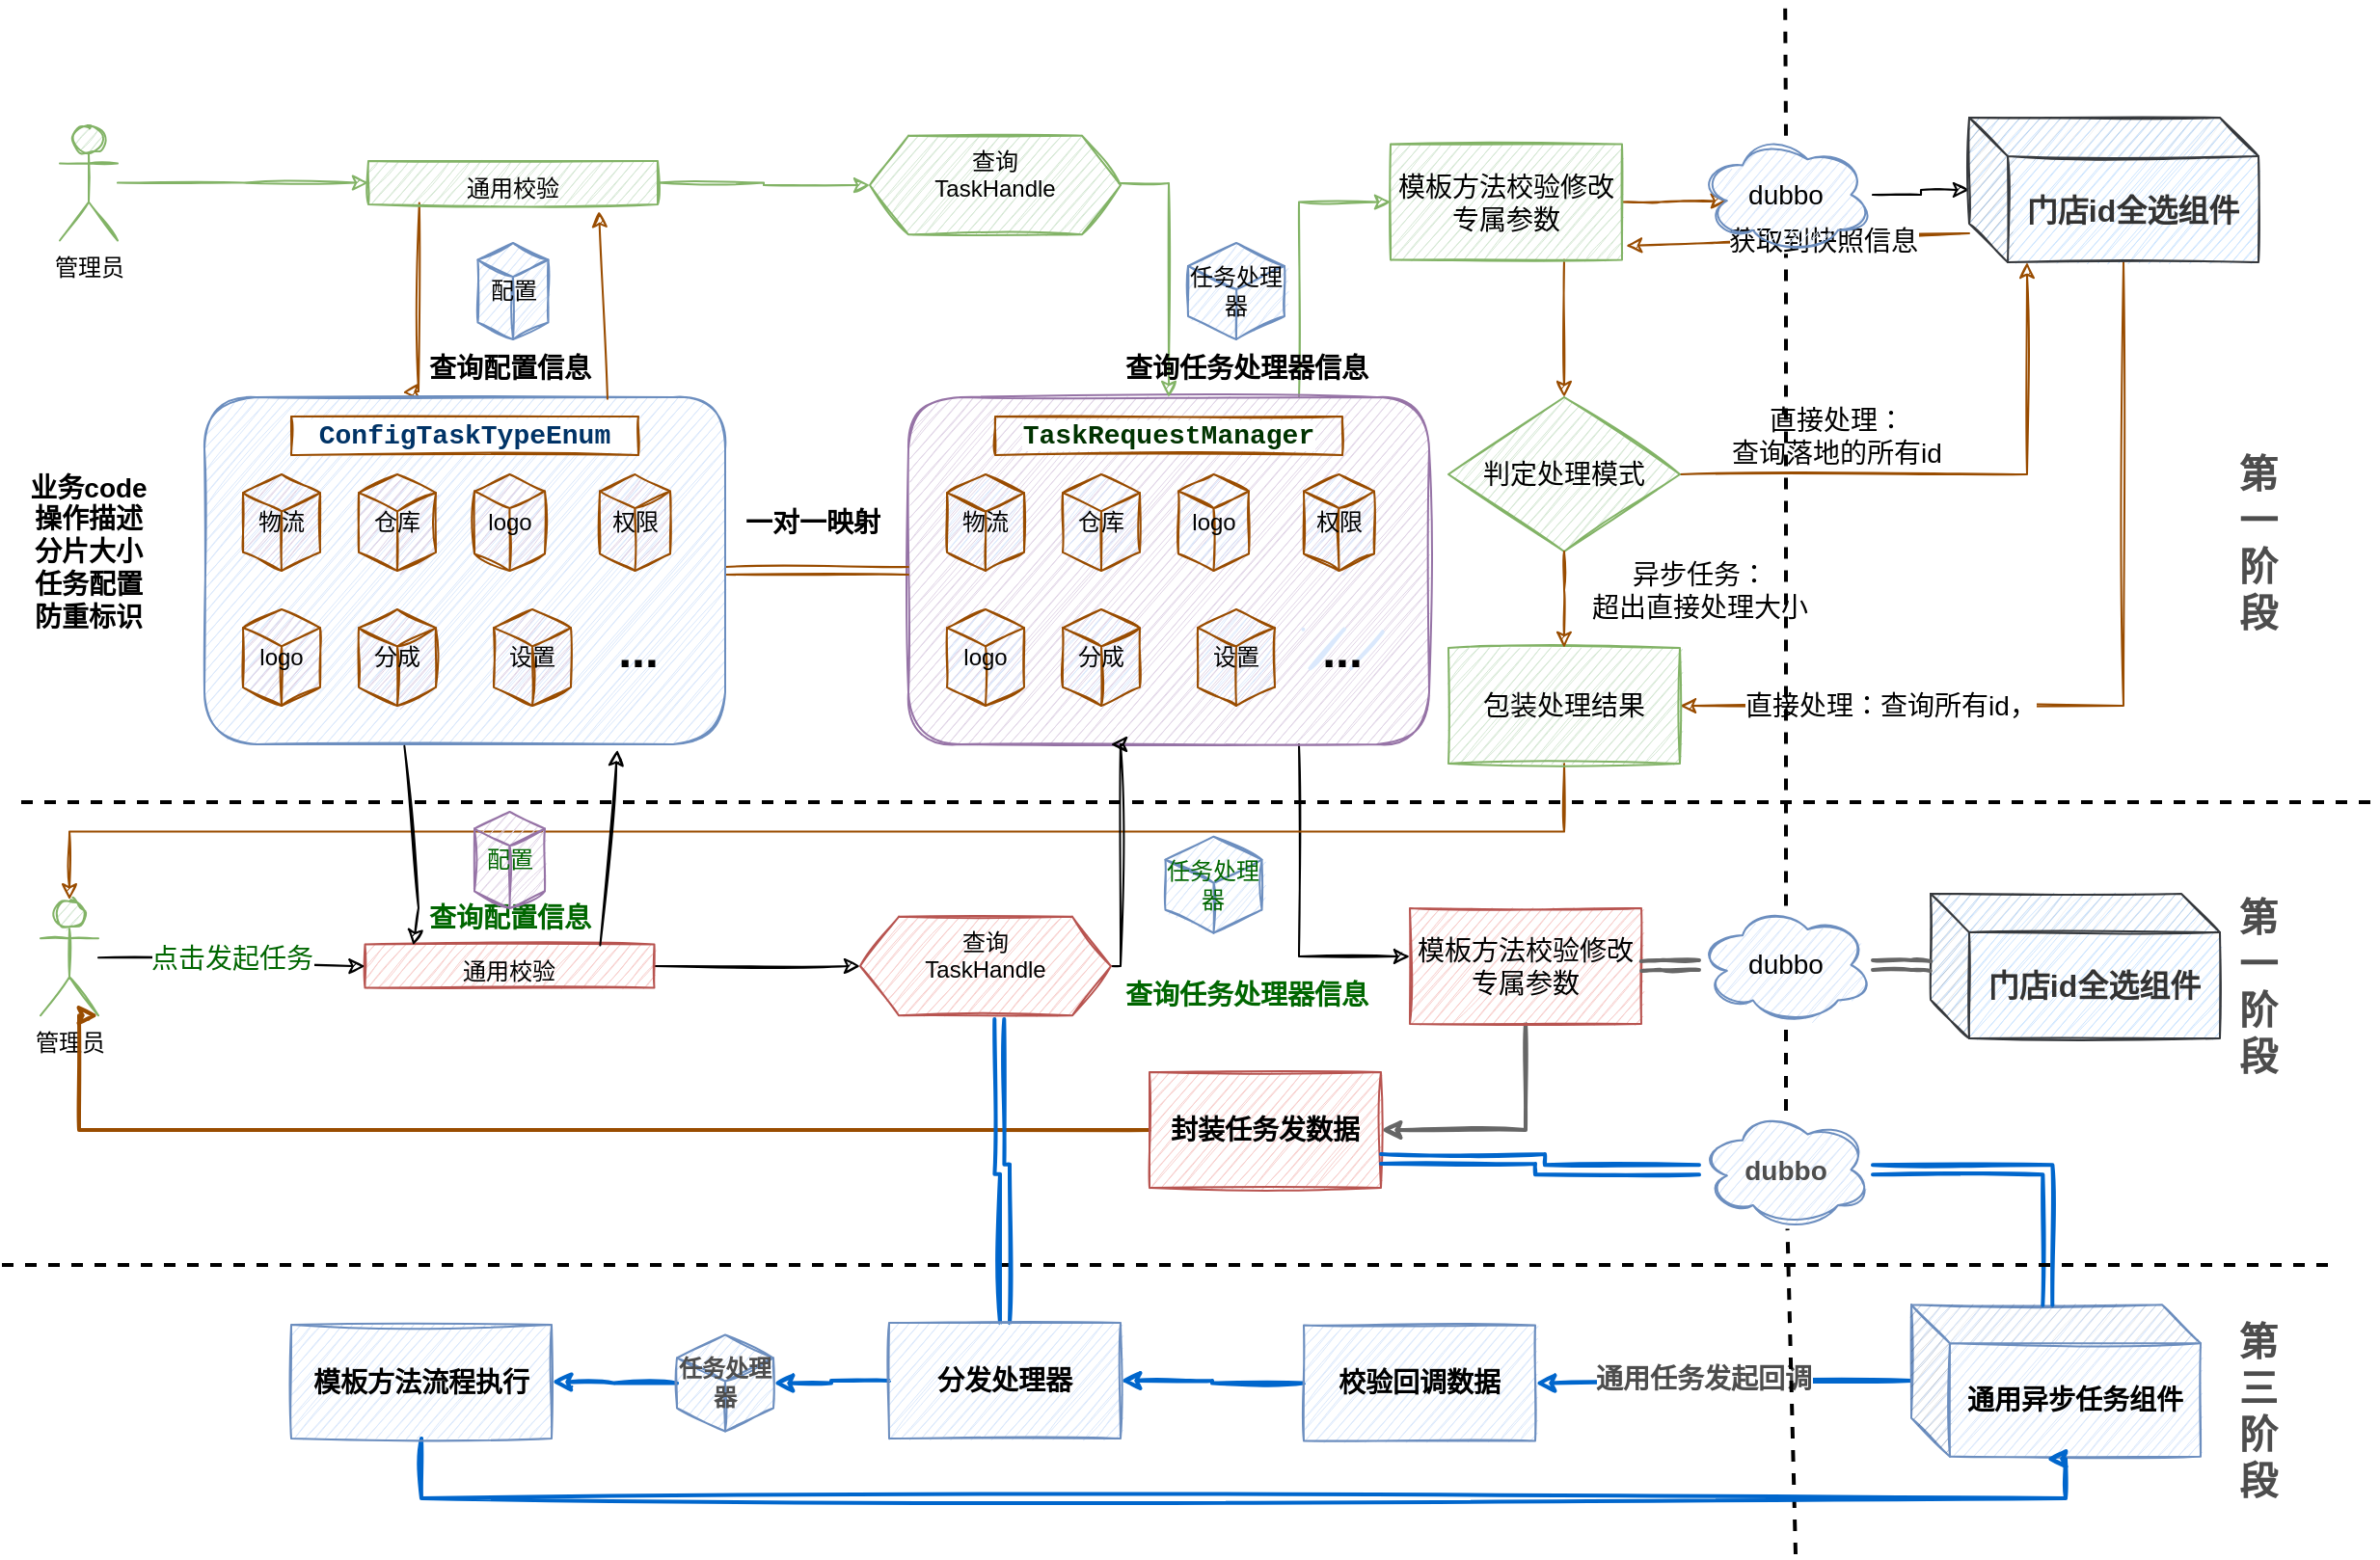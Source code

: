 <mxfile version="14.2.9" type="github">
  <diagram id="Q9xe0dv9tIUsfLBFdXYE" name="第 1 页">
    <mxGraphModel dx="1185" dy="556" grid="1" gridSize="10" guides="1" tooltips="1" connect="1" arrows="1" fold="1" page="1" pageScale="1" pageWidth="827" pageHeight="1169" math="0" shadow="0">
      <root>
        <mxCell id="0" />
        <mxCell id="1" parent="0" />
        <mxCell id="CNCv2UfuMe8m7gtDJGFs-4" value="" style="edgeStyle=orthogonalEdgeStyle;rounded=0;sketch=1;orthogonalLoop=1;jettySize=auto;html=1;strokeColor=#82b366;fillColor=#d5e8d4;" edge="1" parent="1" source="CNCv2UfuMe8m7gtDJGFs-1" target="CNCv2UfuMe8m7gtDJGFs-3">
          <mxGeometry relative="1" as="geometry" />
        </mxCell>
        <mxCell id="CNCv2UfuMe8m7gtDJGFs-1" value="管理员" style="shape=umlActor;verticalLabelPosition=bottom;verticalAlign=top;html=1;outlineConnect=0;sketch=1;strokeColor=#82b366;fillColor=#d5e8d4;" vertex="1" parent="1">
          <mxGeometry x="60" y="178.75" width="30" height="60" as="geometry" />
        </mxCell>
        <mxCell id="CNCv2UfuMe8m7gtDJGFs-17" value="" style="edgeStyle=orthogonalEdgeStyle;rounded=0;sketch=1;orthogonalLoop=1;jettySize=auto;html=1;fontSize=25;strokeColor=#82b366;fillColor=#d5e8d4;" edge="1" parent="1" source="CNCv2UfuMe8m7gtDJGFs-3" target="CNCv2UfuMe8m7gtDJGFs-16">
          <mxGeometry relative="1" as="geometry" />
        </mxCell>
        <mxCell id="CNCv2UfuMe8m7gtDJGFs-34" style="rounded=0;sketch=1;orthogonalLoop=1;jettySize=auto;html=1;fontSize=14;entryX=0.381;entryY=-0.014;entryDx=0;entryDy=0;entryPerimeter=0;exitX=0.176;exitY=0.964;exitDx=0;exitDy=0;exitPerimeter=0;strokeColor=#994C00;" edge="1" parent="1" source="CNCv2UfuMe8m7gtDJGFs-3" target="CNCv2UfuMe8m7gtDJGFs-21">
          <mxGeometry relative="1" as="geometry">
            <Array as="points">
              <mxPoint x="246" y="317" />
            </Array>
          </mxGeometry>
        </mxCell>
        <mxCell id="CNCv2UfuMe8m7gtDJGFs-3" value="通用校验" style="whiteSpace=wrap;html=1;verticalAlign=top;sketch=1;strokeColor=#82b366;fillColor=#d5e8d4;" vertex="1" parent="1">
          <mxGeometry x="220" y="197.5" width="150" height="22.5" as="geometry" />
        </mxCell>
        <mxCell id="CNCv2UfuMe8m7gtDJGFs-39" style="edgeStyle=orthogonalEdgeStyle;rounded=0;sketch=1;orthogonalLoop=1;jettySize=auto;html=1;fontSize=14;exitX=0.75;exitY=0;exitDx=0;exitDy=0;entryX=0;entryY=0.5;entryDx=0;entryDy=0;strokeColor=#82b366;fillColor=#d5e8d4;" edge="1" parent="1" source="CNCv2UfuMe8m7gtDJGFs-5" target="CNCv2UfuMe8m7gtDJGFs-42">
          <mxGeometry relative="1" as="geometry">
            <mxPoint x="703" y="210" as="targetPoint" />
          </mxGeometry>
        </mxCell>
        <mxCell id="CNCv2UfuMe8m7gtDJGFs-95" style="edgeStyle=orthogonalEdgeStyle;rounded=0;sketch=1;orthogonalLoop=1;jettySize=auto;html=1;exitX=0.75;exitY=1;exitDx=0;exitDy=0;fontSize=14;entryX=0;entryY=0.417;entryDx=0;entryDy=0;entryPerimeter=0;fontColor=#006600;labelBorderColor=none;" edge="1" parent="1" source="CNCv2UfuMe8m7gtDJGFs-5" target="CNCv2UfuMe8m7gtDJGFs-96">
          <mxGeometry relative="1" as="geometry">
            <mxPoint x="702.5" y="600" as="targetPoint" />
          </mxGeometry>
        </mxCell>
        <mxCell id="CNCv2UfuMe8m7gtDJGFs-5" value="" style="rounded=1;whiteSpace=wrap;html=1;sketch=1;fillColor=#e1d5e7;strokeColor=#9673a6;" vertex="1" parent="1">
          <mxGeometry x="500" y="320" width="270" height="180" as="geometry" />
        </mxCell>
        <mxCell id="CNCv2UfuMe8m7gtDJGFs-6" value="&lt;pre style=&quot;font-family: &amp;#34;courier new&amp;#34; , monospace ; font-size: 10.5pt&quot;&gt;&lt;span style=&quot;background-color: rgb(255 , 255 , 255)&quot;&gt;&lt;font color=&quot;#003300&quot;&gt;&lt;b&gt;TaskRequestManager&lt;/b&gt;&lt;/font&gt;&lt;/span&gt;&lt;/pre&gt;" style="text;html=1;fillColor=none;align=center;verticalAlign=middle;whiteSpace=wrap;rounded=0;sketch=1;strokeColor=#994C00;" vertex="1" parent="1">
          <mxGeometry x="545" y="330" width="180" height="20" as="geometry" />
        </mxCell>
        <mxCell id="CNCv2UfuMe8m7gtDJGFs-7" value="物流" style="html=1;whiteSpace=wrap;shape=isoCube2;backgroundOutline=1;isoAngle=15;sketch=1;fillColor=#dae8fc;strokeColor=#994C00;" vertex="1" parent="1">
          <mxGeometry x="520" y="360" width="40" height="50" as="geometry" />
        </mxCell>
        <mxCell id="CNCv2UfuMe8m7gtDJGFs-8" value="仓库" style="html=1;whiteSpace=wrap;shape=isoCube2;backgroundOutline=1;isoAngle=15;sketch=1;fillColor=#dae8fc;strokeColor=#994C00;" vertex="1" parent="1">
          <mxGeometry x="580" y="360" width="40" height="50" as="geometry" />
        </mxCell>
        <mxCell id="CNCv2UfuMe8m7gtDJGFs-9" value="logo" style="html=1;whiteSpace=wrap;shape=isoCube2;backgroundOutline=1;isoAngle=15;sketch=1;fillColor=#dae8fc;strokeColor=#994C00;" vertex="1" parent="1">
          <mxGeometry x="640" y="360" width="36.5" height="50" as="geometry" />
        </mxCell>
        <mxCell id="CNCv2UfuMe8m7gtDJGFs-10" value="logo" style="html=1;whiteSpace=wrap;shape=isoCube2;backgroundOutline=1;isoAngle=15;sketch=1;fillColor=#dae8fc;strokeColor=#994C00;" vertex="1" parent="1">
          <mxGeometry x="520" y="430" width="40" height="50" as="geometry" />
        </mxCell>
        <mxCell id="CNCv2UfuMe8m7gtDJGFs-11" value="分成" style="html=1;whiteSpace=wrap;shape=isoCube2;backgroundOutline=1;isoAngle=15;sketch=1;fillColor=#dae8fc;strokeColor=#994C00;" vertex="1" parent="1">
          <mxGeometry x="580" y="430" width="40" height="50" as="geometry" />
        </mxCell>
        <mxCell id="CNCv2UfuMe8m7gtDJGFs-12" value="设置" style="html=1;whiteSpace=wrap;shape=isoCube2;backgroundOutline=1;isoAngle=15;sketch=1;fillColor=#dae8fc;strokeColor=#994C00;" vertex="1" parent="1">
          <mxGeometry x="650" y="430" width="40" height="50" as="geometry" />
        </mxCell>
        <mxCell id="CNCv2UfuMe8m7gtDJGFs-13" value="..." style="text;html=1;fillColor=#dae8fc;align=center;verticalAlign=middle;whiteSpace=wrap;rounded=0;sketch=1;strokeWidth=4;fontStyle=1;fontSize=25;" vertex="1" parent="1">
          <mxGeometry x="705" y="440" width="40" height="20" as="geometry" />
        </mxCell>
        <mxCell id="CNCv2UfuMe8m7gtDJGFs-15" value="权限" style="html=1;whiteSpace=wrap;shape=isoCube2;backgroundOutline=1;isoAngle=15;sketch=1;fillColor=#dae8fc;strokeColor=#994C00;" vertex="1" parent="1">
          <mxGeometry x="705" y="360" width="36.5" height="50" as="geometry" />
        </mxCell>
        <mxCell id="CNCv2UfuMe8m7gtDJGFs-18" style="edgeStyle=orthogonalEdgeStyle;rounded=0;sketch=1;orthogonalLoop=1;jettySize=auto;html=1;fontSize=25;strokeColor=#82b366;fillColor=#d5e8d4;" edge="1" parent="1" source="CNCv2UfuMe8m7gtDJGFs-16" target="CNCv2UfuMe8m7gtDJGFs-5">
          <mxGeometry relative="1" as="geometry">
            <Array as="points">
              <mxPoint x="635" y="209" />
            </Array>
          </mxGeometry>
        </mxCell>
        <mxCell id="CNCv2UfuMe8m7gtDJGFs-16" value="查询&lt;br&gt;TaskHandle" style="shape=hexagon;perimeter=hexagonPerimeter2;whiteSpace=wrap;html=1;fixedSize=1;verticalAlign=top;sketch=1;strokeColor=#82b366;fillColor=#d5e8d4;" vertex="1" parent="1">
          <mxGeometry x="480" y="184.38" width="130" height="51.25" as="geometry" />
        </mxCell>
        <mxCell id="CNCv2UfuMe8m7gtDJGFs-32" style="edgeStyle=orthogonalEdgeStyle;rounded=0;sketch=1;orthogonalLoop=1;jettySize=auto;html=1;entryX=0;entryY=0.5;entryDx=0;entryDy=0;fontSize=14;shape=link;strokeColor=#994C00;" edge="1" parent="1" source="CNCv2UfuMe8m7gtDJGFs-21" target="CNCv2UfuMe8m7gtDJGFs-5">
          <mxGeometry relative="1" as="geometry" />
        </mxCell>
        <mxCell id="CNCv2UfuMe8m7gtDJGFs-21" value="" style="rounded=1;whiteSpace=wrap;html=1;sketch=1;fillColor=#dae8fc;strokeColor=#6c8ebf;" vertex="1" parent="1">
          <mxGeometry x="135" y="320" width="270" height="180" as="geometry" />
        </mxCell>
        <mxCell id="CNCv2UfuMe8m7gtDJGFs-35" style="edgeStyle=none;rounded=0;sketch=1;orthogonalLoop=1;jettySize=auto;html=1;entryX=0.797;entryY=1.155;entryDx=0;entryDy=0;fontSize=14;entryPerimeter=0;exitX=0.774;exitY=0.005;exitDx=0;exitDy=0;exitPerimeter=0;strokeColor=#994C00;" edge="1" parent="1" source="CNCv2UfuMe8m7gtDJGFs-21" target="CNCv2UfuMe8m7gtDJGFs-3">
          <mxGeometry relative="1" as="geometry" />
        </mxCell>
        <mxCell id="CNCv2UfuMe8m7gtDJGFs-22" value="&lt;pre style=&quot;font-family: &amp;quot;courier new&amp;quot; , monospace ; font-size: 10.5pt&quot;&gt;&lt;pre style=&quot;font-family: &amp;quot;courier new&amp;quot; , monospace ; font-size: 10.5pt&quot;&gt;&lt;span style=&quot;background-color: rgb(255 , 255 , 255)&quot;&gt;&lt;font color=&quot;#003366&quot;&gt;ConfigTaskTypeEnum&lt;/font&gt;&lt;/span&gt;&lt;/pre&gt;&lt;/pre&gt;" style="text;html=1;align=center;verticalAlign=middle;whiteSpace=wrap;rounded=0;sketch=1;fontStyle=1;fillColor=#FFFFFF;strokeColor=#994C00;" vertex="1" parent="1">
          <mxGeometry x="180" y="330" width="180" height="20" as="geometry" />
        </mxCell>
        <mxCell id="CNCv2UfuMe8m7gtDJGFs-23" value="物流" style="html=1;whiteSpace=wrap;shape=isoCube2;backgroundOutline=1;isoAngle=15;sketch=1;fillColor=#e1d5e7;strokeColor=#994C00;" vertex="1" parent="1">
          <mxGeometry x="155" y="360" width="40" height="50" as="geometry" />
        </mxCell>
        <mxCell id="CNCv2UfuMe8m7gtDJGFs-24" value="仓库" style="html=1;whiteSpace=wrap;shape=isoCube2;backgroundOutline=1;isoAngle=15;sketch=1;fillColor=#e1d5e7;strokeColor=#994C00;" vertex="1" parent="1">
          <mxGeometry x="215" y="360" width="40" height="50" as="geometry" />
        </mxCell>
        <mxCell id="CNCv2UfuMe8m7gtDJGFs-25" value="logo" style="html=1;whiteSpace=wrap;shape=isoCube2;backgroundOutline=1;isoAngle=15;sketch=1;fillColor=#e1d5e7;strokeColor=#994C00;" vertex="1" parent="1">
          <mxGeometry x="275" y="360" width="36.5" height="50" as="geometry" />
        </mxCell>
        <mxCell id="CNCv2UfuMe8m7gtDJGFs-26" value="logo" style="html=1;whiteSpace=wrap;shape=isoCube2;backgroundOutline=1;isoAngle=15;sketch=1;fillColor=#e1d5e7;strokeColor=#994C00;" vertex="1" parent="1">
          <mxGeometry x="155" y="430" width="40" height="50" as="geometry" />
        </mxCell>
        <mxCell id="CNCv2UfuMe8m7gtDJGFs-27" value="分成" style="html=1;whiteSpace=wrap;shape=isoCube2;backgroundOutline=1;isoAngle=15;sketch=1;fillColor=#e1d5e7;strokeColor=#994C00;" vertex="1" parent="1">
          <mxGeometry x="215" y="430" width="40" height="50" as="geometry" />
        </mxCell>
        <mxCell id="CNCv2UfuMe8m7gtDJGFs-28" value="设置" style="html=1;whiteSpace=wrap;shape=isoCube2;backgroundOutline=1;isoAngle=15;sketch=1;fillColor=#e1d5e7;strokeColor=#994C00;" vertex="1" parent="1">
          <mxGeometry x="285" y="430" width="40" height="50" as="geometry" />
        </mxCell>
        <mxCell id="CNCv2UfuMe8m7gtDJGFs-29" value="..." style="text;html=1;align=center;verticalAlign=middle;whiteSpace=wrap;rounded=0;sketch=1;strokeWidth=4;fontStyle=1;fontSize=25;" vertex="1" parent="1">
          <mxGeometry x="340" y="440" width="40" height="20" as="geometry" />
        </mxCell>
        <mxCell id="CNCv2UfuMe8m7gtDJGFs-30" value="权限" style="html=1;whiteSpace=wrap;shape=isoCube2;backgroundOutline=1;isoAngle=15;sketch=1;fillColor=#e1d5e7;strokeColor=#994C00;" vertex="1" parent="1">
          <mxGeometry x="340" y="360" width="36.5" height="50" as="geometry" />
        </mxCell>
        <mxCell id="CNCv2UfuMe8m7gtDJGFs-31" value="业务code&lt;br style=&quot;font-size: 14px;&quot;&gt;操作描述&lt;br style=&quot;font-size: 14px;&quot;&gt;分片大小&lt;br style=&quot;font-size: 14px;&quot;&gt;任务配置&lt;br style=&quot;font-size: 14px;&quot;&gt;防重标识" style="text;html=1;strokeColor=none;fillColor=none;align=center;verticalAlign=middle;whiteSpace=wrap;rounded=0;sketch=1;fontSize=14;fontStyle=1" vertex="1" parent="1">
          <mxGeometry x="40" y="350" width="70" height="100" as="geometry" />
        </mxCell>
        <mxCell id="CNCv2UfuMe8m7gtDJGFs-33" value="一对一映射" style="text;html=1;align=center;verticalAlign=middle;resizable=0;points=[];autosize=1;fontSize=14;fontStyle=1;" vertex="1" parent="1">
          <mxGeometry x="405" y="375" width="90" height="20" as="geometry" />
        </mxCell>
        <mxCell id="CNCv2UfuMe8m7gtDJGFs-36" value="查询配置信息" style="text;html=1;align=center;verticalAlign=middle;resizable=0;points=[];autosize=1;fontSize=14;fontStyle=1;" vertex="1" parent="1">
          <mxGeometry x="238.25" y="295" width="110" height="20" as="geometry" />
        </mxCell>
        <mxCell id="CNCv2UfuMe8m7gtDJGFs-37" value="配置" style="html=1;whiteSpace=wrap;shape=isoCube2;backgroundOutline=1;isoAngle=15;sketch=1;fillColor=#dae8fc;strokeColor=#6c8ebf;" vertex="1" parent="1">
          <mxGeometry x="276.75" y="240" width="36.5" height="50" as="geometry" />
        </mxCell>
        <mxCell id="CNCv2UfuMe8m7gtDJGFs-40" value="任务处理器" style="html=1;whiteSpace=wrap;shape=isoCube2;backgroundOutline=1;isoAngle=15;sketch=1;fillColor=#dae8fc;strokeColor=#6c8ebf;" vertex="1" parent="1">
          <mxGeometry x="645" y="240" width="50" height="50" as="geometry" />
        </mxCell>
        <mxCell id="CNCv2UfuMe8m7gtDJGFs-41" value="查询任务处理器信息" style="text;html=1;align=center;verticalAlign=middle;resizable=0;points=[];autosize=1;fontSize=14;fontStyle=1;" vertex="1" parent="1">
          <mxGeometry x="600" y="295" width="150" height="20" as="geometry" />
        </mxCell>
        <mxCell id="CNCv2UfuMe8m7gtDJGFs-45" style="edgeStyle=orthogonalEdgeStyle;rounded=0;sketch=1;orthogonalLoop=1;jettySize=auto;html=1;exitX=1;exitY=0.5;exitDx=0;exitDy=0;fontSize=14;entryX=0.16;entryY=0.55;entryDx=0;entryDy=0;entryPerimeter=0;strokeColor=#994C00;" edge="1" parent="1" source="CNCv2UfuMe8m7gtDJGFs-42" target="CNCv2UfuMe8m7gtDJGFs-44">
          <mxGeometry relative="1" as="geometry">
            <mxPoint x="1050" y="219.167" as="targetPoint" />
          </mxGeometry>
        </mxCell>
        <mxCell id="CNCv2UfuMe8m7gtDJGFs-54" style="edgeStyle=none;rounded=0;sketch=1;orthogonalLoop=1;jettySize=auto;html=1;fontSize=14;exitX=0.75;exitY=1;exitDx=0;exitDy=0;entryX=0.5;entryY=0;entryDx=0;entryDy=0;strokeColor=#994C00;" edge="1" parent="1" source="CNCv2UfuMe8m7gtDJGFs-42" target="CNCv2UfuMe8m7gtDJGFs-56">
          <mxGeometry relative="1" as="geometry">
            <mxPoint x="840" y="330" as="targetPoint" />
          </mxGeometry>
        </mxCell>
        <mxCell id="CNCv2UfuMe8m7gtDJGFs-42" value="模板方法校验修改专属参数" style="rounded=0;whiteSpace=wrap;html=1;sketch=1;strokeWidth=1;fillColor=#d5e8d4;fontSize=14;strokeColor=#82b366;" vertex="1" parent="1">
          <mxGeometry x="750" y="188.75" width="120" height="60" as="geometry" />
        </mxCell>
        <mxCell id="CNCv2UfuMe8m7gtDJGFs-43" value="" style="endArrow=none;dashed=1;html=1;fontSize=14;strokeWidth=2;" edge="1" parent="1" source="CNCv2UfuMe8m7gtDJGFs-44">
          <mxGeometry width="50" height="50" relative="1" as="geometry">
            <mxPoint x="954.58" y="845" as="sourcePoint" />
            <mxPoint x="954.58" y="115" as="targetPoint" />
          </mxGeometry>
        </mxCell>
        <mxCell id="CNCv2UfuMe8m7gtDJGFs-48" style="edgeStyle=orthogonalEdgeStyle;rounded=0;sketch=1;orthogonalLoop=1;jettySize=auto;html=1;fontSize=14;" edge="1" parent="1" source="CNCv2UfuMe8m7gtDJGFs-44" target="CNCv2UfuMe8m7gtDJGFs-46">
          <mxGeometry relative="1" as="geometry" />
        </mxCell>
        <mxCell id="CNCv2UfuMe8m7gtDJGFs-52" style="rounded=0;sketch=1;orthogonalLoop=1;jettySize=auto;html=1;exitX=0;exitY=0;exitDx=0;exitDy=60;exitPerimeter=0;entryX=1.017;entryY=0.879;entryDx=0;entryDy=0;entryPerimeter=0;fontSize=14;strokeColor=#994C00;" edge="1" parent="1" source="CNCv2UfuMe8m7gtDJGFs-46" target="CNCv2UfuMe8m7gtDJGFs-42">
          <mxGeometry relative="1" as="geometry" />
        </mxCell>
        <mxCell id="CNCv2UfuMe8m7gtDJGFs-53" value="获取到快照信息" style="edgeLabel;html=1;align=center;verticalAlign=middle;resizable=0;points=[];fontSize=14;" vertex="1" connectable="0" parent="CNCv2UfuMe8m7gtDJGFs-52">
          <mxGeometry x="-0.149" y="1" relative="1" as="geometry">
            <mxPoint as="offset" />
          </mxGeometry>
        </mxCell>
        <mxCell id="CNCv2UfuMe8m7gtDJGFs-57" style="edgeStyle=orthogonalEdgeStyle;rounded=0;sketch=1;orthogonalLoop=1;jettySize=auto;html=1;entryX=1;entryY=0.5;entryDx=0;entryDy=0;fontSize=14;strokeColor=#994C00;" edge="1" parent="1" source="CNCv2UfuMe8m7gtDJGFs-46" target="CNCv2UfuMe8m7gtDJGFs-62">
          <mxGeometry relative="1" as="geometry">
            <Array as="points">
              <mxPoint x="1130" y="480" />
            </Array>
          </mxGeometry>
        </mxCell>
        <mxCell id="CNCv2UfuMe8m7gtDJGFs-58" value="直接处理：查询所有id，" style="edgeLabel;html=1;align=center;verticalAlign=middle;resizable=0;points=[];fontSize=14;" vertex="1" connectable="0" parent="CNCv2UfuMe8m7gtDJGFs-57">
          <mxGeometry x="0.842" y="2" relative="1" as="geometry">
            <mxPoint x="71.88" y="-2" as="offset" />
          </mxGeometry>
        </mxCell>
        <mxCell id="CNCv2UfuMe8m7gtDJGFs-46" value="&lt;font color=&quot;#333333&quot; style=&quot;font-size: 16px&quot;&gt;&lt;b&gt;门店id全选组件&lt;/b&gt;&lt;/font&gt;" style="shape=cube;whiteSpace=wrap;html=1;boundedLbl=1;backgroundOutline=1;darkOpacity=0.05;darkOpacity2=0.1;sketch=1;strokeWidth=1;fillColor=#cce5ff;fontSize=14;strokeColor=#36393d;" vertex="1" parent="1">
          <mxGeometry x="1050" y="175.01" width="150" height="74.99" as="geometry" />
        </mxCell>
        <mxCell id="CNCv2UfuMe8m7gtDJGFs-65" style="edgeStyle=orthogonalEdgeStyle;rounded=0;sketch=1;orthogonalLoop=1;jettySize=auto;html=1;fontSize=14;strokeColor=#994C00;" edge="1" parent="1" source="CNCv2UfuMe8m7gtDJGFs-56" target="CNCv2UfuMe8m7gtDJGFs-46">
          <mxGeometry relative="1" as="geometry">
            <Array as="points">
              <mxPoint x="1080" y="360" />
            </Array>
          </mxGeometry>
        </mxCell>
        <mxCell id="CNCv2UfuMe8m7gtDJGFs-66" value="直接处理：&lt;br&gt;查询落地的所有id" style="edgeLabel;html=1;align=center;verticalAlign=middle;resizable=0;points=[];fontSize=14;" vertex="1" connectable="0" parent="CNCv2UfuMe8m7gtDJGFs-65">
          <mxGeometry x="-0.634" y="3" relative="1" as="geometry">
            <mxPoint x="27.5" y="-17" as="offset" />
          </mxGeometry>
        </mxCell>
        <mxCell id="CNCv2UfuMe8m7gtDJGFs-56" value="&lt;span&gt;判定处理模式&lt;/span&gt;" style="rhombus;whiteSpace=wrap;html=1;sketch=1;strokeWidth=1;fillColor=#d5e8d4;fontSize=14;strokeColor=#82b366;" vertex="1" parent="1">
          <mxGeometry x="780" y="320" width="120" height="80" as="geometry" />
        </mxCell>
        <mxCell id="CNCv2UfuMe8m7gtDJGFs-64" style="edgeStyle=orthogonalEdgeStyle;rounded=0;sketch=1;orthogonalLoop=1;jettySize=auto;html=1;exitX=0.5;exitY=1;exitDx=0;exitDy=0;entryX=0.5;entryY=0;entryDx=0;entryDy=0;fontSize=14;entryPerimeter=0;fontColor=#006600;labelBorderColor=none;strokeColor=#994C00;" edge="1" parent="1" source="CNCv2UfuMe8m7gtDJGFs-62" target="CNCv2UfuMe8m7gtDJGFs-80">
          <mxGeometry relative="1" as="geometry">
            <mxPoint x="840" y="540" as="targetPoint" />
          </mxGeometry>
        </mxCell>
        <mxCell id="CNCv2UfuMe8m7gtDJGFs-62" value="包装处理结果" style="rounded=0;whiteSpace=wrap;html=1;sketch=1;strokeWidth=1;fillColor=#d5e8d4;fontSize=14;strokeColor=#82b366;" vertex="1" parent="1">
          <mxGeometry x="780" y="450" width="120" height="60" as="geometry" />
        </mxCell>
        <mxCell id="CNCv2UfuMe8m7gtDJGFs-63" value="" style="edgeStyle=orthogonalEdgeStyle;rounded=0;sketch=1;orthogonalLoop=1;jettySize=auto;html=1;fontSize=14;strokeColor=#994C00;" edge="1" parent="1" source="CNCv2UfuMe8m7gtDJGFs-56" target="CNCv2UfuMe8m7gtDJGFs-62">
          <mxGeometry relative="1" as="geometry">
            <mxPoint x="840" y="425" as="sourcePoint" />
            <mxPoint x="840" y="540" as="targetPoint" />
            <Array as="points">
              <mxPoint x="840" y="420" />
              <mxPoint x="840" y="420" />
            </Array>
          </mxGeometry>
        </mxCell>
        <mxCell id="CNCv2UfuMe8m7gtDJGFs-67" value="异步任务：&lt;br&gt;超出直接处理大小" style="text;html=1;align=center;verticalAlign=middle;resizable=0;points=[];autosize=1;fontSize=14;" vertex="1" parent="1">
          <mxGeometry x="840" y="400" width="140" height="40" as="geometry" />
        </mxCell>
        <mxCell id="CNCv2UfuMe8m7gtDJGFs-68" value="" style="endArrow=none;dashed=1;html=1;fontSize=14;fontColor=#006600;labelBorderColor=none;strokeWidth=2;" edge="1" parent="1">
          <mxGeometry width="50" height="50" relative="1" as="geometry">
            <mxPoint x="40" y="530" as="sourcePoint" />
            <mxPoint x="1260" y="530" as="targetPoint" />
          </mxGeometry>
        </mxCell>
        <mxCell id="CNCv2UfuMe8m7gtDJGFs-93" style="edgeStyle=orthogonalEdgeStyle;rounded=0;sketch=1;orthogonalLoop=1;jettySize=auto;html=1;exitX=1;exitY=0.5;exitDx=0;exitDy=0;entryX=0;entryY=0.5;entryDx=0;entryDy=0;fontSize=14;fontColor=#006600;labelBorderColor=none;" edge="1" parent="1" source="CNCv2UfuMe8m7gtDJGFs-74" target="CNCv2UfuMe8m7gtDJGFs-75">
          <mxGeometry relative="1" as="geometry" />
        </mxCell>
        <mxCell id="CNCv2UfuMe8m7gtDJGFs-74" value="通用校验" style="whiteSpace=wrap;html=1;verticalAlign=top;sketch=1;labelBorderColor=none;fillColor=#f8cecc;strokeColor=#b85450;" vertex="1" parent="1">
          <mxGeometry x="218.25" y="603.76" width="150" height="22.5" as="geometry" />
        </mxCell>
        <mxCell id="CNCv2UfuMe8m7gtDJGFs-94" style="edgeStyle=orthogonalEdgeStyle;rounded=0;sketch=1;orthogonalLoop=1;jettySize=auto;html=1;fontSize=14;fontColor=#006600;labelBorderColor=none;" edge="1" parent="1" source="CNCv2UfuMe8m7gtDJGFs-75">
          <mxGeometry relative="1" as="geometry">
            <mxPoint x="605" y="500" as="targetPoint" />
            <Array as="points">
              <mxPoint x="610" y="615.005" />
              <mxPoint x="610" y="500" />
            </Array>
          </mxGeometry>
        </mxCell>
        <mxCell id="CNCv2UfuMe8m7gtDJGFs-75" value="查询&lt;br&gt;TaskHandle" style="shape=hexagon;perimeter=hexagonPerimeter2;whiteSpace=wrap;html=1;fixedSize=1;verticalAlign=top;sketch=1;labelBorderColor=none;fillColor=#f8cecc;strokeColor=#b85450;" vertex="1" parent="1">
          <mxGeometry x="475" y="589.38" width="130" height="51.25" as="geometry" />
        </mxCell>
        <mxCell id="CNCv2UfuMe8m7gtDJGFs-81" value="" style="edgeStyle=orthogonalEdgeStyle;rounded=0;sketch=1;orthogonalLoop=1;jettySize=auto;html=1;fontSize=14;fontColor=#006600;labelBorderColor=none;" edge="1" parent="1" source="CNCv2UfuMe8m7gtDJGFs-80" target="CNCv2UfuMe8m7gtDJGFs-74">
          <mxGeometry relative="1" as="geometry" />
        </mxCell>
        <mxCell id="CNCv2UfuMe8m7gtDJGFs-82" value="点击发起任务" style="edgeLabel;html=1;align=center;verticalAlign=middle;resizable=0;points=[];fontSize=14;fontColor=#006600;labelBorderColor=none;" vertex="1" connectable="0" parent="CNCv2UfuMe8m7gtDJGFs-81">
          <mxGeometry x="-0.202" y="-1" relative="1" as="geometry">
            <mxPoint x="11.67" y="-1" as="offset" />
          </mxGeometry>
        </mxCell>
        <mxCell id="CNCv2UfuMe8m7gtDJGFs-80" value="管理员" style="shape=umlActor;verticalLabelPosition=bottom;verticalAlign=top;html=1;outlineConnect=0;sketch=1;labelBorderColor=none;fillColor=#d5e8d4;strokeColor=#82b366;" vertex="1" parent="1">
          <mxGeometry x="50" y="580.63" width="30" height="60" as="geometry" />
        </mxCell>
        <mxCell id="CNCv2UfuMe8m7gtDJGFs-87" style="rounded=0;sketch=1;orthogonalLoop=1;jettySize=auto;html=1;fontSize=14;entryX=0.167;entryY=0.022;entryDx=0;entryDy=0;entryPerimeter=0;exitX=0.384;exitY=1.005;exitDx=0;exitDy=0;exitPerimeter=0;fontColor=#006600;labelBorderColor=none;" edge="1" parent="1" source="CNCv2UfuMe8m7gtDJGFs-21" target="CNCv2UfuMe8m7gtDJGFs-74">
          <mxGeometry relative="1" as="geometry">
            <mxPoint x="240" y="510" as="sourcePoint" />
            <mxPoint x="237.87" y="585.33" as="targetPoint" />
            <Array as="points">
              <mxPoint x="246" y="584.85" />
            </Array>
          </mxGeometry>
        </mxCell>
        <mxCell id="CNCv2UfuMe8m7gtDJGFs-88" style="edgeStyle=none;rounded=0;sketch=1;orthogonalLoop=1;jettySize=auto;html=1;entryX=0.793;entryY=1.016;entryDx=0;entryDy=0;fontSize=14;entryPerimeter=0;exitX=0.813;exitY=0.022;exitDx=0;exitDy=0;exitPerimeter=0;fontColor=#006600;labelBorderColor=none;" edge="1" parent="1" source="CNCv2UfuMe8m7gtDJGFs-74" target="CNCv2UfuMe8m7gtDJGFs-21">
          <mxGeometry relative="1" as="geometry">
            <mxPoint x="340" y="589" as="sourcePoint" />
            <mxPoint x="339.55" y="491.337" as="targetPoint" />
          </mxGeometry>
        </mxCell>
        <mxCell id="CNCv2UfuMe8m7gtDJGFs-89" value="查询配置信息" style="text;html=1;align=center;verticalAlign=middle;resizable=0;points=[];autosize=1;fontSize=14;fontStyle=1;fontColor=#006600;labelBorderColor=none;" vertex="1" parent="1">
          <mxGeometry x="238.25" y="579.72" width="110" height="20" as="geometry" />
        </mxCell>
        <mxCell id="CNCv2UfuMe8m7gtDJGFs-90" value="配置" style="html=1;whiteSpace=wrap;shape=isoCube2;backgroundOutline=1;isoAngle=15;sketch=1;fillColor=#e1d5e7;strokeColor=#9673a6;fontColor=#006600;labelBorderColor=none;" vertex="1" parent="1">
          <mxGeometry x="275" y="535" width="36.5" height="50" as="geometry" />
        </mxCell>
        <mxCell id="CNCv2UfuMe8m7gtDJGFs-91" value="任务处理器" style="html=1;whiteSpace=wrap;shape=isoCube2;backgroundOutline=1;isoAngle=15;sketch=1;fillColor=#dae8fc;strokeColor=#6c8ebf;fontColor=#006600;labelBorderColor=none;" vertex="1" parent="1">
          <mxGeometry x="633.25" y="547.85" width="50" height="50" as="geometry" />
        </mxCell>
        <mxCell id="CNCv2UfuMe8m7gtDJGFs-92" value="查询任务处理器信息" style="text;html=1;align=center;verticalAlign=middle;resizable=0;points=[];autosize=1;fontSize=14;fontStyle=1;fontColor=#006600;labelBorderColor=none;" vertex="1" parent="1">
          <mxGeometry x="600" y="619.72" width="150" height="20" as="geometry" />
        </mxCell>
        <mxCell id="CNCv2UfuMe8m7gtDJGFs-139" style="edgeStyle=orthogonalEdgeStyle;rounded=0;sketch=1;orthogonalLoop=1;jettySize=auto;html=1;strokeColor=#666666;strokeWidth=2;fontSize=20;" edge="1" parent="1" source="CNCv2UfuMe8m7gtDJGFs-96" target="CNCv2UfuMe8m7gtDJGFs-103">
          <mxGeometry relative="1" as="geometry">
            <Array as="points">
              <mxPoint x="820" y="700" />
            </Array>
          </mxGeometry>
        </mxCell>
        <mxCell id="CNCv2UfuMe8m7gtDJGFs-96" value="模板方法校验修改专属参数" style="rounded=0;whiteSpace=wrap;html=1;sketch=1;strokeWidth=1;fillColor=#f8cecc;fontSize=14;labelBorderColor=none;strokeColor=#b85450;" vertex="1" parent="1">
          <mxGeometry x="760" y="585" width="120" height="60" as="geometry" />
        </mxCell>
        <mxCell id="CNCv2UfuMe8m7gtDJGFs-110" style="edgeStyle=orthogonalEdgeStyle;rounded=0;sketch=1;orthogonalLoop=1;jettySize=auto;html=1;strokeColor=#994C00;strokeWidth=2;fontSize=14;fontColor=#006600;entryX=1;entryY=1;entryDx=0;entryDy=0;entryPerimeter=0;" edge="1" parent="1" source="CNCv2UfuMe8m7gtDJGFs-103" target="CNCv2UfuMe8m7gtDJGFs-80">
          <mxGeometry relative="1" as="geometry">
            <mxPoint x="100" y="640" as="targetPoint" />
            <Array as="points">
              <mxPoint x="70" y="700" />
              <mxPoint x="70" y="641" />
            </Array>
          </mxGeometry>
        </mxCell>
        <mxCell id="CNCv2UfuMe8m7gtDJGFs-103" value="封装任务发数据" style="rounded=0;whiteSpace=wrap;html=1;sketch=1;strokeWidth=1;fillColor=#f8cecc;fontSize=14;labelBorderColor=none;fontStyle=1;strokeColor=#b85450;" vertex="1" parent="1">
          <mxGeometry x="625" y="670" width="120" height="60" as="geometry" />
        </mxCell>
        <mxCell id="CNCv2UfuMe8m7gtDJGFs-111" style="edgeStyle=orthogonalEdgeStyle;rounded=0;sketch=1;orthogonalLoop=1;jettySize=auto;html=1;strokeWidth=2;fontSize=14;strokeColor=#0066CC;fontColor=#4D4D4D;fontStyle=1" edge="1" parent="1" source="CNCv2UfuMe8m7gtDJGFs-106" target="CNCv2UfuMe8m7gtDJGFs-112">
          <mxGeometry relative="1" as="geometry">
            <mxPoint x="830" y="800" as="targetPoint" />
          </mxGeometry>
        </mxCell>
        <mxCell id="CNCv2UfuMe8m7gtDJGFs-113" value="通用任务发起回调" style="edgeLabel;html=1;align=center;verticalAlign=middle;resizable=0;points=[];fontSize=14;fontColor=#4D4D4D;fontStyle=1" vertex="1" connectable="0" parent="CNCv2UfuMe8m7gtDJGFs-111">
          <mxGeometry x="0.123" y="-3" relative="1" as="geometry">
            <mxPoint as="offset" />
          </mxGeometry>
        </mxCell>
        <mxCell id="CNCv2UfuMe8m7gtDJGFs-106" value="通用异步任务组件" style="shape=cube;whiteSpace=wrap;html=1;boundedLbl=1;backgroundOutline=1;darkOpacity=0.05;darkOpacity2=0.1;sketch=1;strokeWidth=1;fillColor=#dae8fc;fontSize=14;labelBorderColor=none;fontStyle=1;strokeColor=#6c8ebf;" vertex="1" parent="1">
          <mxGeometry x="1020" y="790.63" width="150" height="78.75" as="geometry" />
        </mxCell>
        <mxCell id="CNCv2UfuMe8m7gtDJGFs-116" style="edgeStyle=orthogonalEdgeStyle;rounded=0;sketch=1;orthogonalLoop=1;jettySize=auto;html=1;entryX=0.471;entryY=0.003;entryDx=0;entryDy=0;entryPerimeter=0;strokeColor=#0066CC;strokeWidth=2;fontSize=14;shape=link;fontColor=#4D4D4D;fontStyle=1" edge="1" parent="1" source="CNCv2UfuMe8m7gtDJGFs-107" target="CNCv2UfuMe8m7gtDJGFs-106">
          <mxGeometry relative="1" as="geometry" />
        </mxCell>
        <mxCell id="CNCv2UfuMe8m7gtDJGFs-117" style="edgeStyle=orthogonalEdgeStyle;rounded=0;sketch=1;orthogonalLoop=1;jettySize=auto;html=1;entryX=1;entryY=0.75;entryDx=0;entryDy=0;strokeColor=#0066CC;strokeWidth=2;fontSize=14;shape=link;fontColor=#4D4D4D;fontStyle=1" edge="1" parent="1" source="CNCv2UfuMe8m7gtDJGFs-107" target="CNCv2UfuMe8m7gtDJGFs-103">
          <mxGeometry relative="1" as="geometry" />
        </mxCell>
        <mxCell id="CNCv2UfuMe8m7gtDJGFs-122" style="edgeStyle=orthogonalEdgeStyle;rounded=0;sketch=1;orthogonalLoop=1;jettySize=auto;html=1;strokeColor=#0066CC;strokeWidth=2;fontSize=14;fontColor=#4D4D4D;fontStyle=1" edge="1" parent="1" source="CNCv2UfuMe8m7gtDJGFs-112" target="CNCv2UfuMe8m7gtDJGFs-120">
          <mxGeometry relative="1" as="geometry" />
        </mxCell>
        <mxCell id="CNCv2UfuMe8m7gtDJGFs-112" value="校验回调数据" style="rounded=0;whiteSpace=wrap;html=1;sketch=1;strokeWidth=1;fillColor=#dae8fc;fontSize=14;labelBorderColor=none;fontStyle=1;strokeColor=#6c8ebf;" vertex="1" parent="1">
          <mxGeometry x="705" y="801.25" width="120" height="60" as="geometry" />
        </mxCell>
        <mxCell id="CNCv2UfuMe8m7gtDJGFs-115" value="" style="endArrow=none;dashed=1;html=1;fontSize=14;labelBorderColor=none;strokeWidth=2;fontColor=#4D4D4D;fontStyle=1" edge="1" parent="1">
          <mxGeometry width="50" height="50" relative="1" as="geometry">
            <mxPoint x="30" y="770" as="sourcePoint" />
            <mxPoint x="1240" y="770" as="targetPoint" />
          </mxGeometry>
        </mxCell>
        <mxCell id="CNCv2UfuMe8m7gtDJGFs-107" value="dubbo" style="ellipse;shape=cloud;whiteSpace=wrap;html=1;sketch=1;strokeWidth=1;fillColor=#dae8fc;fontSize=14;strokeColor=#6c8ebf;labelBorderColor=none;fontColor=#4D4D4D;fontStyle=1" vertex="1" parent="1">
          <mxGeometry x="910" y="690" width="90" height="61.25" as="geometry" />
        </mxCell>
        <mxCell id="CNCv2UfuMe8m7gtDJGFs-118" value="" style="endArrow=none;dashed=1;html=1;fontSize=14;strokeWidth=2;fontColor=#4D4D4D;fontStyle=1" edge="1" parent="1" target="CNCv2UfuMe8m7gtDJGFs-107">
          <mxGeometry width="50" height="50" relative="1" as="geometry">
            <mxPoint x="960" y="920" as="sourcePoint" />
            <mxPoint x="954.58" y="115" as="targetPoint" />
          </mxGeometry>
        </mxCell>
        <mxCell id="CNCv2UfuMe8m7gtDJGFs-44" value="dubbo" style="ellipse;shape=cloud;whiteSpace=wrap;html=1;sketch=1;strokeWidth=1;fillColor=#dae8fc;fontSize=14;strokeColor=#6c8ebf;" vertex="1" parent="1">
          <mxGeometry x="910" y="184.38" width="90" height="61.25" as="geometry" />
        </mxCell>
        <mxCell id="CNCv2UfuMe8m7gtDJGFs-119" value="" style="endArrow=none;dashed=1;html=1;fontSize=14;strokeWidth=2;" edge="1" parent="1" source="CNCv2UfuMe8m7gtDJGFs-135" target="CNCv2UfuMe8m7gtDJGFs-44">
          <mxGeometry width="50" height="50" relative="1" as="geometry">
            <mxPoint x="955" y="680" as="sourcePoint" />
            <mxPoint x="954.58" y="115" as="targetPoint" />
          </mxGeometry>
        </mxCell>
        <mxCell id="CNCv2UfuMe8m7gtDJGFs-121" style="edgeStyle=orthogonalEdgeStyle;rounded=0;sketch=1;orthogonalLoop=1;jettySize=auto;html=1;entryX=0.555;entryY=1.037;entryDx=0;entryDy=0;entryPerimeter=0;strokeColor=#0066CC;strokeWidth=2;fontSize=14;fontColor=#006600;shape=link;" edge="1" parent="1" source="CNCv2UfuMe8m7gtDJGFs-120" target="CNCv2UfuMe8m7gtDJGFs-75">
          <mxGeometry relative="1" as="geometry" />
        </mxCell>
        <mxCell id="CNCv2UfuMe8m7gtDJGFs-124" style="edgeStyle=orthogonalEdgeStyle;rounded=0;sketch=1;orthogonalLoop=1;jettySize=auto;html=1;exitX=0;exitY=0.5;exitDx=0;exitDy=0;entryX=1;entryY=0.5;entryDx=0;entryDy=0;entryPerimeter=0;strokeColor=#0066CC;strokeWidth=2;fontSize=14;fontColor=#4D4D4D;fontStyle=1" edge="1" parent="1" source="CNCv2UfuMe8m7gtDJGFs-120" target="CNCv2UfuMe8m7gtDJGFs-123">
          <mxGeometry relative="1" as="geometry" />
        </mxCell>
        <mxCell id="CNCv2UfuMe8m7gtDJGFs-120" value="分发处理器" style="rounded=0;whiteSpace=wrap;html=1;sketch=1;strokeWidth=1;fillColor=#dae8fc;fontSize=14;labelBorderColor=none;fontStyle=1;strokeColor=#6c8ebf;" vertex="1" parent="1">
          <mxGeometry x="490" y="800" width="120" height="60" as="geometry" />
        </mxCell>
        <mxCell id="CNCv2UfuMe8m7gtDJGFs-125" style="edgeStyle=orthogonalEdgeStyle;rounded=0;sketch=1;orthogonalLoop=1;jettySize=auto;html=1;strokeColor=#0066CC;strokeWidth=2;fontSize=14;entryX=1;entryY=0.5;entryDx=0;entryDy=0;fontColor=#4D4D4D;fontStyle=1" edge="1" parent="1" source="CNCv2UfuMe8m7gtDJGFs-123" target="CNCv2UfuMe8m7gtDJGFs-126">
          <mxGeometry relative="1" as="geometry">
            <mxPoint x="330" y="831.25" as="targetPoint" />
          </mxGeometry>
        </mxCell>
        <mxCell id="CNCv2UfuMe8m7gtDJGFs-123" value="任务处理器" style="html=1;whiteSpace=wrap;shape=isoCube2;backgroundOutline=1;isoAngle=15;sketch=1;fillColor=#dae8fc;strokeColor=#6c8ebf;labelBorderColor=none;fontColor=#4D4D4D;fontStyle=1" vertex="1" parent="1">
          <mxGeometry x="380" y="806.25" width="50" height="50" as="geometry" />
        </mxCell>
        <mxCell id="CNCv2UfuMe8m7gtDJGFs-128" style="edgeStyle=orthogonalEdgeStyle;rounded=0;sketch=1;orthogonalLoop=1;jettySize=auto;html=1;entryX=0;entryY=0;entryDx=70;entryDy=80;entryPerimeter=0;strokeColor=#0066CC;strokeWidth=2;fontSize=14;fontColor=#4D4D4D;fontStyle=1" edge="1" parent="1" source="CNCv2UfuMe8m7gtDJGFs-126" target="CNCv2UfuMe8m7gtDJGFs-106">
          <mxGeometry relative="1" as="geometry">
            <Array as="points">
              <mxPoint x="248" y="891" />
              <mxPoint x="1100" y="891" />
              <mxPoint x="1100" y="871" />
            </Array>
          </mxGeometry>
        </mxCell>
        <mxCell id="CNCv2UfuMe8m7gtDJGFs-126" value="模板方法流程执行" style="rounded=0;whiteSpace=wrap;html=1;sketch=1;strokeColor=#6c8ebf;strokeWidth=1;fillColor=#dae8fc;fontSize=14;fontStyle=1" vertex="1" parent="1">
          <mxGeometry x="180" y="801" width="135" height="59" as="geometry" />
        </mxCell>
        <mxCell id="CNCv2UfuMe8m7gtDJGFs-131" value="第一阶段" style="text;html=1;strokeColor=none;fillColor=none;align=center;verticalAlign=middle;whiteSpace=wrap;rounded=0;sketch=1;fontSize=20;fontColor=#4D4D4D;fontStyle=1" vertex="1" parent="1">
          <mxGeometry x="1180" y="330" width="40" height="130" as="geometry" />
        </mxCell>
        <mxCell id="CNCv2UfuMe8m7gtDJGFs-132" value="第一阶段" style="text;html=1;strokeColor=none;fillColor=none;align=center;verticalAlign=middle;whiteSpace=wrap;rounded=0;sketch=1;fontSize=20;fontColor=#4D4D4D;fontStyle=1" vertex="1" parent="1">
          <mxGeometry x="1180" y="560" width="40" height="130" as="geometry" />
        </mxCell>
        <mxCell id="CNCv2UfuMe8m7gtDJGFs-133" value="第三阶段" style="text;html=1;strokeColor=none;fillColor=none;align=center;verticalAlign=middle;whiteSpace=wrap;rounded=0;sketch=1;fontSize=20;fontColor=#4D4D4D;fontStyle=1" vertex="1" parent="1">
          <mxGeometry x="1180" y="780" width="40" height="130" as="geometry" />
        </mxCell>
        <mxCell id="CNCv2UfuMe8m7gtDJGFs-134" value="&lt;font color=&quot;#333333&quot; style=&quot;font-size: 16px&quot;&gt;&lt;b&gt;门店id全选组件&lt;/b&gt;&lt;/font&gt;" style="shape=cube;whiteSpace=wrap;html=1;boundedLbl=1;backgroundOutline=1;darkOpacity=0.05;darkOpacity2=0.1;sketch=1;strokeWidth=1;fillColor=#cce5ff;fontSize=14;strokeColor=#36393d;" vertex="1" parent="1">
          <mxGeometry x="1030" y="577.52" width="150" height="74.99" as="geometry" />
        </mxCell>
        <mxCell id="CNCv2UfuMe8m7gtDJGFs-137" style="edgeStyle=orthogonalEdgeStyle;shape=link;rounded=0;sketch=1;orthogonalLoop=1;jettySize=auto;html=1;strokeColor=#666666;strokeWidth=2;fontSize=20;fontColor=#4D4D4D;" edge="1" parent="1" source="CNCv2UfuMe8m7gtDJGFs-135" target="CNCv2UfuMe8m7gtDJGFs-134">
          <mxGeometry relative="1" as="geometry" />
        </mxCell>
        <mxCell id="CNCv2UfuMe8m7gtDJGFs-138" style="edgeStyle=orthogonalEdgeStyle;shape=link;rounded=0;sketch=1;orthogonalLoop=1;jettySize=auto;html=1;entryX=1;entryY=0.5;entryDx=0;entryDy=0;strokeColor=#666666;strokeWidth=2;fontSize=20;fontColor=#4D4D4D;" edge="1" parent="1" source="CNCv2UfuMe8m7gtDJGFs-135" target="CNCv2UfuMe8m7gtDJGFs-96">
          <mxGeometry relative="1" as="geometry" />
        </mxCell>
        <mxCell id="CNCv2UfuMe8m7gtDJGFs-135" value="dubbo" style="ellipse;shape=cloud;whiteSpace=wrap;html=1;sketch=1;strokeWidth=1;fillColor=#dae8fc;fontSize=14;strokeColor=#6c8ebf;" vertex="1" parent="1">
          <mxGeometry x="910" y="583.75" width="90" height="61.25" as="geometry" />
        </mxCell>
        <mxCell id="CNCv2UfuMe8m7gtDJGFs-136" value="" style="endArrow=none;dashed=1;html=1;fontSize=14;strokeWidth=2;" edge="1" parent="1" source="CNCv2UfuMe8m7gtDJGFs-107" target="CNCv2UfuMe8m7gtDJGFs-135">
          <mxGeometry width="50" height="50" relative="1" as="geometry">
            <mxPoint x="955" y="690" as="sourcePoint" />
            <mxPoint x="955" y="245.63" as="targetPoint" />
          </mxGeometry>
        </mxCell>
      </root>
    </mxGraphModel>
  </diagram>
</mxfile>
